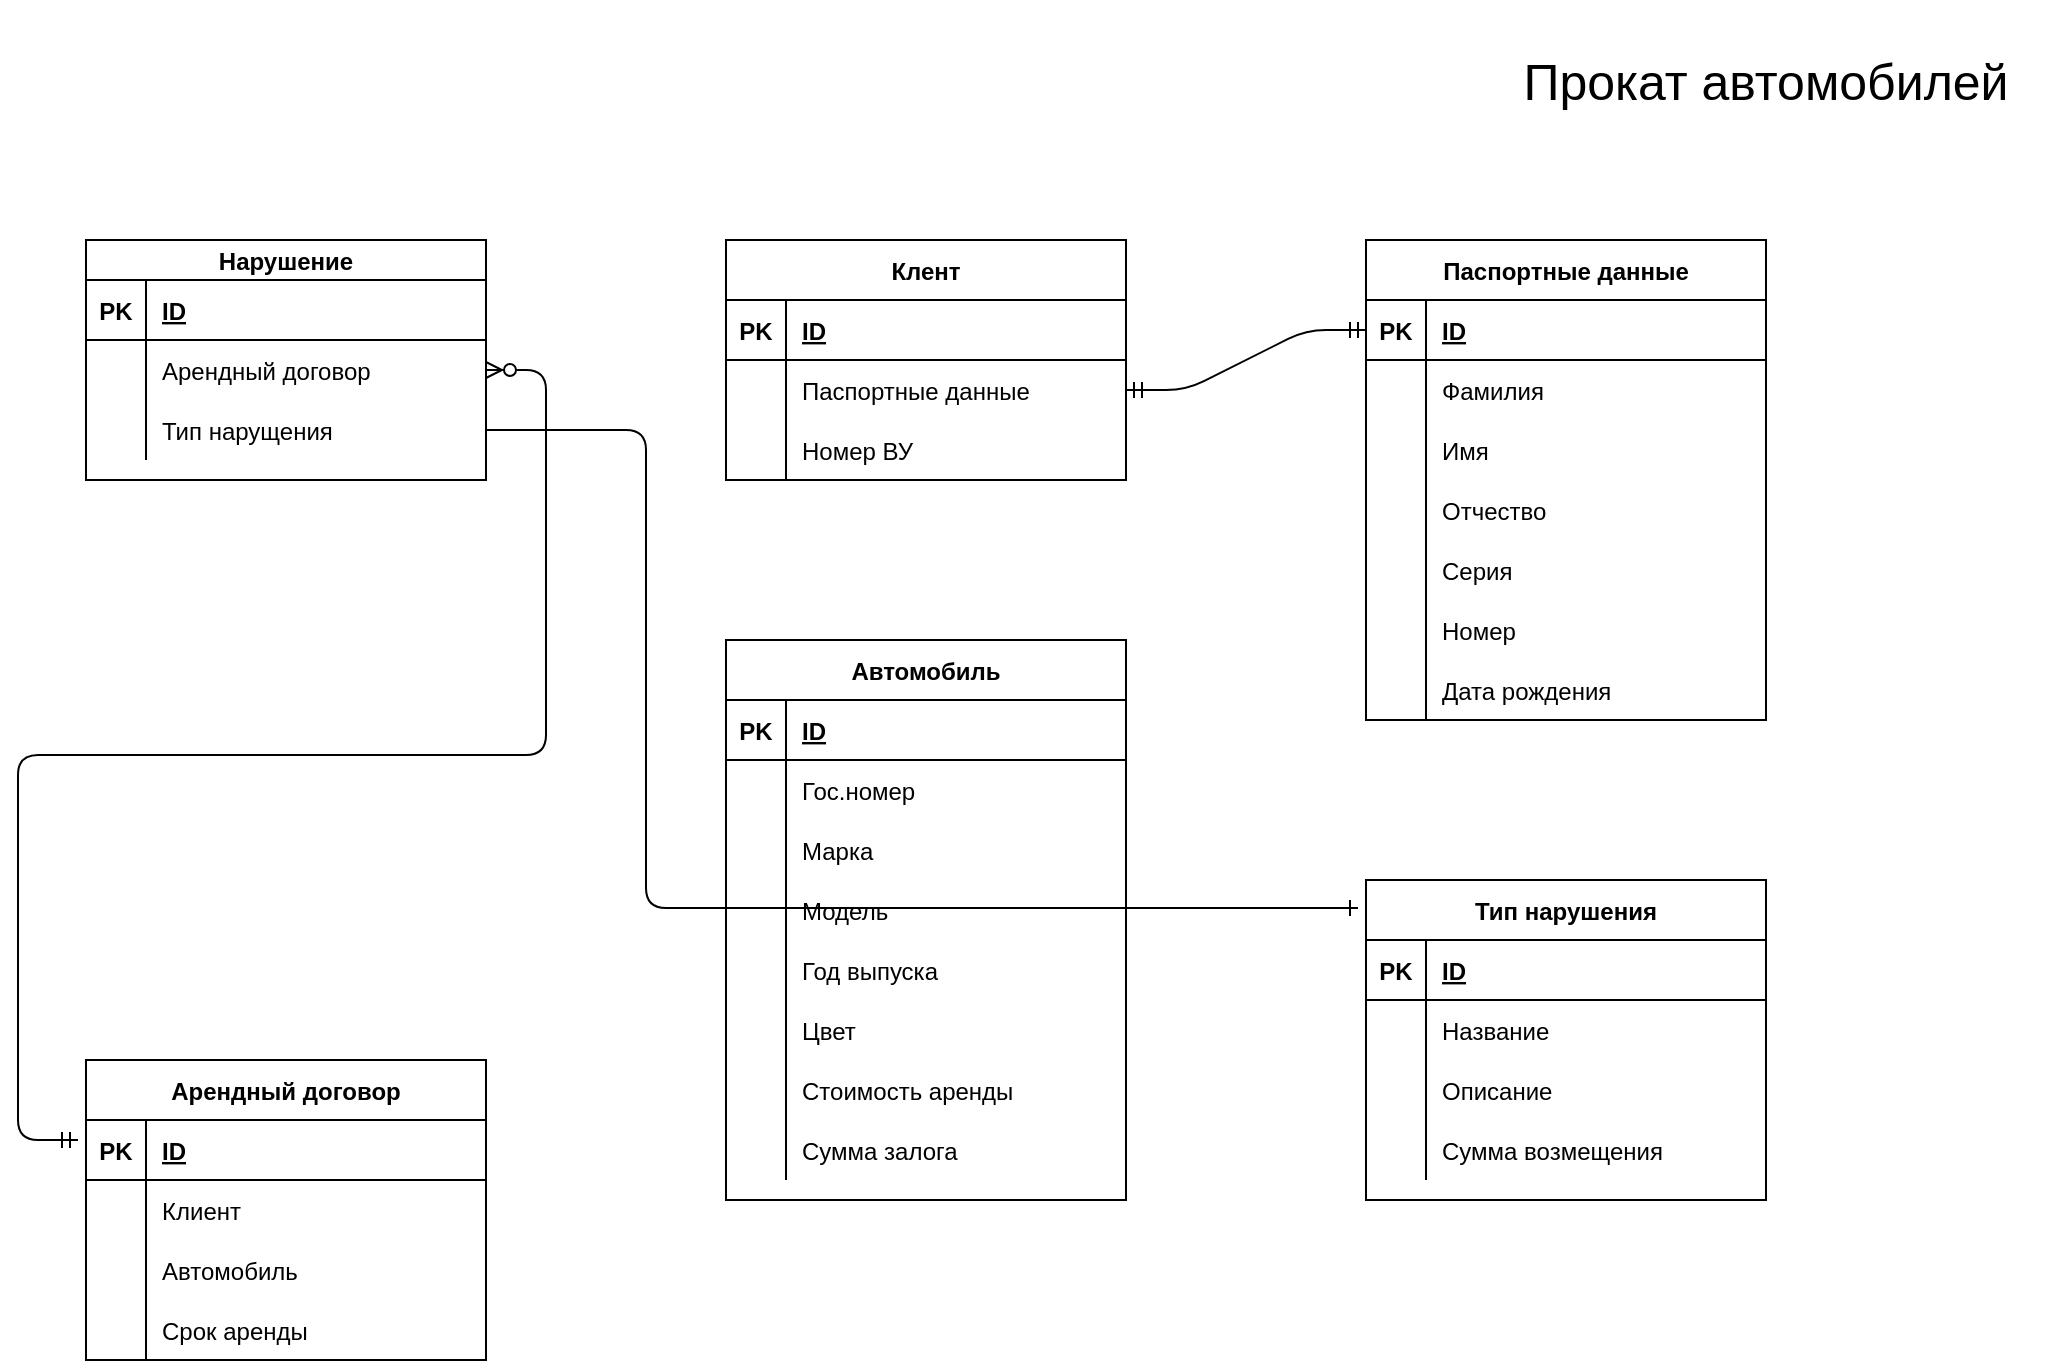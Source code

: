 <mxfile version="15.1.4" type="github">
  <diagram name="Page-1" id="e56a1550-8fbb-45ad-956c-1786394a9013">
    <mxGraphModel dx="1137" dy="700" grid="1" gridSize="10" guides="1" tooltips="1" connect="1" arrows="1" fold="1" page="1" pageScale="1" pageWidth="1100" pageHeight="850" background="none" math="0" shadow="0">
      <root>
        <mxCell id="0" />
        <mxCell id="1" parent="0" />
        <mxCell id="ljTXzxOZMEwX_iiFz3iI-2" value="&lt;font style=&quot;font-size: 25px&quot;&gt;Прокат автомобилей&lt;/font&gt;" style="text;html=1;strokeColor=none;fillColor=none;align=center;verticalAlign=middle;whiteSpace=wrap;rounded=0;" parent="1" vertex="1">
          <mxGeometry x="820" width="280" height="80" as="geometry" />
        </mxCell>
        <mxCell id="ljTXzxOZMEwX_iiFz3iI-3" value="Автомобиль" style="shape=table;startSize=30;container=1;collapsible=1;childLayout=tableLayout;fixedRows=1;rowLines=0;fontStyle=1;align=center;resizeLast=1;" parent="1" vertex="1">
          <mxGeometry x="440" y="320" width="200" height="280" as="geometry" />
        </mxCell>
        <mxCell id="ljTXzxOZMEwX_iiFz3iI-4" value="" style="shape=partialRectangle;collapsible=0;dropTarget=0;pointerEvents=0;fillColor=none;top=0;left=0;bottom=1;right=0;points=[[0,0.5],[1,0.5]];portConstraint=eastwest;" parent="ljTXzxOZMEwX_iiFz3iI-3" vertex="1">
          <mxGeometry y="30" width="200" height="30" as="geometry" />
        </mxCell>
        <mxCell id="ljTXzxOZMEwX_iiFz3iI-5" value="PK" style="shape=partialRectangle;connectable=0;fillColor=none;top=0;left=0;bottom=0;right=0;fontStyle=1;overflow=hidden;" parent="ljTXzxOZMEwX_iiFz3iI-4" vertex="1">
          <mxGeometry width="30" height="30" as="geometry" />
        </mxCell>
        <mxCell id="ljTXzxOZMEwX_iiFz3iI-6" value="ID" style="shape=partialRectangle;connectable=0;fillColor=none;top=0;left=0;bottom=0;right=0;align=left;spacingLeft=6;fontStyle=5;overflow=hidden;" parent="ljTXzxOZMEwX_iiFz3iI-4" vertex="1">
          <mxGeometry x="30" width="170" height="30" as="geometry" />
        </mxCell>
        <mxCell id="ljTXzxOZMEwX_iiFz3iI-10" value="" style="shape=partialRectangle;collapsible=0;dropTarget=0;pointerEvents=0;fillColor=none;top=0;left=0;bottom=0;right=0;points=[[0,0.5],[1,0.5]];portConstraint=eastwest;" parent="ljTXzxOZMEwX_iiFz3iI-3" vertex="1">
          <mxGeometry y="60" width="200" height="30" as="geometry" />
        </mxCell>
        <mxCell id="ljTXzxOZMEwX_iiFz3iI-11" value="" style="shape=partialRectangle;connectable=0;fillColor=none;top=0;left=0;bottom=0;right=0;editable=1;overflow=hidden;" parent="ljTXzxOZMEwX_iiFz3iI-10" vertex="1">
          <mxGeometry width="30" height="30" as="geometry" />
        </mxCell>
        <mxCell id="ljTXzxOZMEwX_iiFz3iI-12" value="Гос.номер" style="shape=partialRectangle;connectable=0;fillColor=none;top=0;left=0;bottom=0;right=0;align=left;spacingLeft=6;overflow=hidden;" parent="ljTXzxOZMEwX_iiFz3iI-10" vertex="1">
          <mxGeometry x="30" width="170" height="30" as="geometry" />
        </mxCell>
        <mxCell id="ljTXzxOZMEwX_iiFz3iI-13" value="" style="shape=partialRectangle;collapsible=0;dropTarget=0;pointerEvents=0;fillColor=none;top=0;left=0;bottom=0;right=0;points=[[0,0.5],[1,0.5]];portConstraint=eastwest;" parent="ljTXzxOZMEwX_iiFz3iI-3" vertex="1">
          <mxGeometry y="90" width="200" height="30" as="geometry" />
        </mxCell>
        <mxCell id="ljTXzxOZMEwX_iiFz3iI-14" value="" style="shape=partialRectangle;connectable=0;fillColor=none;top=0;left=0;bottom=0;right=0;editable=1;overflow=hidden;" parent="ljTXzxOZMEwX_iiFz3iI-13" vertex="1">
          <mxGeometry width="30" height="30" as="geometry" />
        </mxCell>
        <mxCell id="ljTXzxOZMEwX_iiFz3iI-15" value="Марка" style="shape=partialRectangle;connectable=0;fillColor=none;top=0;left=0;bottom=0;right=0;align=left;spacingLeft=6;overflow=hidden;" parent="ljTXzxOZMEwX_iiFz3iI-13" vertex="1">
          <mxGeometry x="30" width="170" height="30" as="geometry" />
        </mxCell>
        <mxCell id="ljTXzxOZMEwX_iiFz3iI-16" value="" style="shape=partialRectangle;collapsible=0;dropTarget=0;pointerEvents=0;fillColor=none;top=0;left=0;bottom=0;right=0;points=[[0,0.5],[1,0.5]];portConstraint=eastwest;" parent="ljTXzxOZMEwX_iiFz3iI-3" vertex="1">
          <mxGeometry y="120" width="200" height="30" as="geometry" />
        </mxCell>
        <mxCell id="ljTXzxOZMEwX_iiFz3iI-17" value="" style="shape=partialRectangle;connectable=0;fillColor=none;top=0;left=0;bottom=0;right=0;editable=1;overflow=hidden;" parent="ljTXzxOZMEwX_iiFz3iI-16" vertex="1">
          <mxGeometry width="30" height="30" as="geometry" />
        </mxCell>
        <mxCell id="ljTXzxOZMEwX_iiFz3iI-18" value="Модель" style="shape=partialRectangle;connectable=0;fillColor=none;top=0;left=0;bottom=0;right=0;align=left;spacingLeft=6;overflow=hidden;" parent="ljTXzxOZMEwX_iiFz3iI-16" vertex="1">
          <mxGeometry x="30" width="170" height="30" as="geometry" />
        </mxCell>
        <mxCell id="ljTXzxOZMEwX_iiFz3iI-19" value="" style="shape=partialRectangle;collapsible=0;dropTarget=0;pointerEvents=0;fillColor=none;top=0;left=0;bottom=0;right=0;points=[[0,0.5],[1,0.5]];portConstraint=eastwest;" parent="ljTXzxOZMEwX_iiFz3iI-3" vertex="1">
          <mxGeometry y="150" width="200" height="30" as="geometry" />
        </mxCell>
        <mxCell id="ljTXzxOZMEwX_iiFz3iI-20" value="" style="shape=partialRectangle;connectable=0;fillColor=none;top=0;left=0;bottom=0;right=0;editable=1;overflow=hidden;" parent="ljTXzxOZMEwX_iiFz3iI-19" vertex="1">
          <mxGeometry width="30" height="30" as="geometry" />
        </mxCell>
        <mxCell id="ljTXzxOZMEwX_iiFz3iI-21" value="Год выпуска" style="shape=partialRectangle;connectable=0;fillColor=none;top=0;left=0;bottom=0;right=0;align=left;spacingLeft=6;overflow=hidden;" parent="ljTXzxOZMEwX_iiFz3iI-19" vertex="1">
          <mxGeometry x="30" width="170" height="30" as="geometry" />
        </mxCell>
        <mxCell id="ljTXzxOZMEwX_iiFz3iI-35" value="" style="shape=partialRectangle;collapsible=0;dropTarget=0;pointerEvents=0;fillColor=none;top=0;left=0;bottom=0;right=0;points=[[0,0.5],[1,0.5]];portConstraint=eastwest;" parent="ljTXzxOZMEwX_iiFz3iI-3" vertex="1">
          <mxGeometry y="180" width="200" height="30" as="geometry" />
        </mxCell>
        <mxCell id="ljTXzxOZMEwX_iiFz3iI-36" value="" style="shape=partialRectangle;connectable=0;fillColor=none;top=0;left=0;bottom=0;right=0;editable=1;overflow=hidden;" parent="ljTXzxOZMEwX_iiFz3iI-35" vertex="1">
          <mxGeometry width="30" height="30" as="geometry" />
        </mxCell>
        <mxCell id="ljTXzxOZMEwX_iiFz3iI-37" value="Цвет" style="shape=partialRectangle;connectable=0;fillColor=none;top=0;left=0;bottom=0;right=0;align=left;spacingLeft=6;overflow=hidden;" parent="ljTXzxOZMEwX_iiFz3iI-35" vertex="1">
          <mxGeometry x="30" width="170" height="30" as="geometry" />
        </mxCell>
        <mxCell id="ljTXzxOZMEwX_iiFz3iI-57" value="" style="shape=partialRectangle;collapsible=0;dropTarget=0;pointerEvents=0;fillColor=none;top=0;left=0;bottom=0;right=0;points=[[0,0.5],[1,0.5]];portConstraint=eastwest;" parent="ljTXzxOZMEwX_iiFz3iI-3" vertex="1">
          <mxGeometry y="210" width="200" height="30" as="geometry" />
        </mxCell>
        <mxCell id="ljTXzxOZMEwX_iiFz3iI-58" value="" style="shape=partialRectangle;connectable=0;fillColor=none;top=0;left=0;bottom=0;right=0;editable=1;overflow=hidden;" parent="ljTXzxOZMEwX_iiFz3iI-57" vertex="1">
          <mxGeometry width="30" height="30" as="geometry" />
        </mxCell>
        <mxCell id="ljTXzxOZMEwX_iiFz3iI-59" value="Стоимость аренды" style="shape=partialRectangle;connectable=0;fillColor=none;top=0;left=0;bottom=0;right=0;align=left;spacingLeft=6;overflow=hidden;" parent="ljTXzxOZMEwX_iiFz3iI-57" vertex="1">
          <mxGeometry x="30" width="170" height="30" as="geometry" />
        </mxCell>
        <mxCell id="ljTXzxOZMEwX_iiFz3iI-38" value="" style="shape=partialRectangle;collapsible=0;dropTarget=0;pointerEvents=0;fillColor=none;top=0;left=0;bottom=0;right=0;points=[[0,0.5],[1,0.5]];portConstraint=eastwest;" parent="ljTXzxOZMEwX_iiFz3iI-3" vertex="1">
          <mxGeometry y="240" width="200" height="30" as="geometry" />
        </mxCell>
        <mxCell id="ljTXzxOZMEwX_iiFz3iI-39" value="" style="shape=partialRectangle;connectable=0;fillColor=none;top=0;left=0;bottom=0;right=0;editable=1;overflow=hidden;" parent="ljTXzxOZMEwX_iiFz3iI-38" vertex="1">
          <mxGeometry width="30" height="30" as="geometry" />
        </mxCell>
        <mxCell id="ljTXzxOZMEwX_iiFz3iI-40" value="Сумма залога" style="shape=partialRectangle;connectable=0;fillColor=none;top=0;left=0;bottom=0;right=0;align=left;spacingLeft=6;overflow=hidden;" parent="ljTXzxOZMEwX_iiFz3iI-38" vertex="1">
          <mxGeometry x="30" width="170" height="30" as="geometry" />
        </mxCell>
        <mxCell id="ljTXzxOZMEwX_iiFz3iI-22" value="Клент" style="shape=table;startSize=30;container=1;collapsible=1;childLayout=tableLayout;fixedRows=1;rowLines=0;fontStyle=1;align=center;resizeLast=1;" parent="1" vertex="1">
          <mxGeometry x="440" y="120" width="200" height="120" as="geometry" />
        </mxCell>
        <mxCell id="ljTXzxOZMEwX_iiFz3iI-23" value="" style="shape=partialRectangle;collapsible=0;dropTarget=0;pointerEvents=0;fillColor=none;top=0;left=0;bottom=1;right=0;points=[[0,0.5],[1,0.5]];portConstraint=eastwest;" parent="ljTXzxOZMEwX_iiFz3iI-22" vertex="1">
          <mxGeometry y="30" width="200" height="30" as="geometry" />
        </mxCell>
        <mxCell id="ljTXzxOZMEwX_iiFz3iI-24" value="PK" style="shape=partialRectangle;connectable=0;fillColor=none;top=0;left=0;bottom=0;right=0;fontStyle=1;overflow=hidden;" parent="ljTXzxOZMEwX_iiFz3iI-23" vertex="1">
          <mxGeometry width="30" height="30" as="geometry" />
        </mxCell>
        <mxCell id="ljTXzxOZMEwX_iiFz3iI-25" value="ID" style="shape=partialRectangle;connectable=0;fillColor=none;top=0;left=0;bottom=0;right=0;align=left;spacingLeft=6;fontStyle=5;overflow=hidden;" parent="ljTXzxOZMEwX_iiFz3iI-23" vertex="1">
          <mxGeometry x="30" width="170" height="30" as="geometry" />
        </mxCell>
        <mxCell id="ljTXzxOZMEwX_iiFz3iI-26" value="" style="shape=partialRectangle;collapsible=0;dropTarget=0;pointerEvents=0;fillColor=none;top=0;left=0;bottom=0;right=0;points=[[0,0.5],[1,0.5]];portConstraint=eastwest;" parent="ljTXzxOZMEwX_iiFz3iI-22" vertex="1">
          <mxGeometry y="60" width="200" height="30" as="geometry" />
        </mxCell>
        <mxCell id="ljTXzxOZMEwX_iiFz3iI-27" value="" style="shape=partialRectangle;connectable=0;fillColor=none;top=0;left=0;bottom=0;right=0;editable=1;overflow=hidden;" parent="ljTXzxOZMEwX_iiFz3iI-26" vertex="1">
          <mxGeometry width="30" height="30" as="geometry" />
        </mxCell>
        <mxCell id="ljTXzxOZMEwX_iiFz3iI-28" value="Паспортные данные" style="shape=partialRectangle;connectable=0;fillColor=none;top=0;left=0;bottom=0;right=0;align=left;spacingLeft=6;overflow=hidden;" parent="ljTXzxOZMEwX_iiFz3iI-26" vertex="1">
          <mxGeometry x="30" width="170" height="30" as="geometry" />
        </mxCell>
        <mxCell id="ljTXzxOZMEwX_iiFz3iI-29" value="" style="shape=partialRectangle;collapsible=0;dropTarget=0;pointerEvents=0;fillColor=none;top=0;left=0;bottom=0;right=0;points=[[0,0.5],[1,0.5]];portConstraint=eastwest;" parent="ljTXzxOZMEwX_iiFz3iI-22" vertex="1">
          <mxGeometry y="90" width="200" height="30" as="geometry" />
        </mxCell>
        <mxCell id="ljTXzxOZMEwX_iiFz3iI-30" value="" style="shape=partialRectangle;connectable=0;fillColor=none;top=0;left=0;bottom=0;right=0;editable=1;overflow=hidden;" parent="ljTXzxOZMEwX_iiFz3iI-29" vertex="1">
          <mxGeometry width="30" height="30" as="geometry" />
        </mxCell>
        <mxCell id="ljTXzxOZMEwX_iiFz3iI-31" value="Номер ВУ" style="shape=partialRectangle;connectable=0;fillColor=none;top=0;left=0;bottom=0;right=0;align=left;spacingLeft=6;overflow=hidden;" parent="ljTXzxOZMEwX_iiFz3iI-29" vertex="1">
          <mxGeometry x="30" width="170" height="30" as="geometry" />
        </mxCell>
        <mxCell id="ljTXzxOZMEwX_iiFz3iI-41" value="Арендный договор" style="shape=table;startSize=30;container=1;collapsible=1;childLayout=tableLayout;fixedRows=1;rowLines=0;fontStyle=1;align=center;resizeLast=1;" parent="1" vertex="1">
          <mxGeometry x="120" y="530" width="200" height="150" as="geometry" />
        </mxCell>
        <mxCell id="ljTXzxOZMEwX_iiFz3iI-42" value="" style="shape=partialRectangle;collapsible=0;dropTarget=0;pointerEvents=0;fillColor=none;top=0;left=0;bottom=1;right=0;points=[[0,0.5],[1,0.5]];portConstraint=eastwest;" parent="ljTXzxOZMEwX_iiFz3iI-41" vertex="1">
          <mxGeometry y="30" width="200" height="30" as="geometry" />
        </mxCell>
        <mxCell id="ljTXzxOZMEwX_iiFz3iI-43" value="PK" style="shape=partialRectangle;connectable=0;fillColor=none;top=0;left=0;bottom=0;right=0;fontStyle=1;overflow=hidden;" parent="ljTXzxOZMEwX_iiFz3iI-42" vertex="1">
          <mxGeometry width="30" height="30" as="geometry" />
        </mxCell>
        <mxCell id="ljTXzxOZMEwX_iiFz3iI-44" value="ID" style="shape=partialRectangle;connectable=0;fillColor=none;top=0;left=0;bottom=0;right=0;align=left;spacingLeft=6;fontStyle=5;overflow=hidden;" parent="ljTXzxOZMEwX_iiFz3iI-42" vertex="1">
          <mxGeometry x="30" width="170" height="30" as="geometry" />
        </mxCell>
        <mxCell id="ljTXzxOZMEwX_iiFz3iI-45" value="" style="shape=partialRectangle;collapsible=0;dropTarget=0;pointerEvents=0;fillColor=none;top=0;left=0;bottom=0;right=0;points=[[0,0.5],[1,0.5]];portConstraint=eastwest;" parent="ljTXzxOZMEwX_iiFz3iI-41" vertex="1">
          <mxGeometry y="60" width="200" height="30" as="geometry" />
        </mxCell>
        <mxCell id="ljTXzxOZMEwX_iiFz3iI-46" value="" style="shape=partialRectangle;connectable=0;fillColor=none;top=0;left=0;bottom=0;right=0;editable=1;overflow=hidden;" parent="ljTXzxOZMEwX_iiFz3iI-45" vertex="1">
          <mxGeometry width="30" height="30" as="geometry" />
        </mxCell>
        <mxCell id="ljTXzxOZMEwX_iiFz3iI-47" value="Клиент" style="shape=partialRectangle;connectable=0;fillColor=none;top=0;left=0;bottom=0;right=0;align=left;spacingLeft=6;overflow=hidden;" parent="ljTXzxOZMEwX_iiFz3iI-45" vertex="1">
          <mxGeometry x="30" width="170" height="30" as="geometry" />
        </mxCell>
        <mxCell id="ljTXzxOZMEwX_iiFz3iI-48" value="" style="shape=partialRectangle;collapsible=0;dropTarget=0;pointerEvents=0;fillColor=none;top=0;left=0;bottom=0;right=0;points=[[0,0.5],[1,0.5]];portConstraint=eastwest;" parent="ljTXzxOZMEwX_iiFz3iI-41" vertex="1">
          <mxGeometry y="90" width="200" height="30" as="geometry" />
        </mxCell>
        <mxCell id="ljTXzxOZMEwX_iiFz3iI-49" value="" style="shape=partialRectangle;connectable=0;fillColor=none;top=0;left=0;bottom=0;right=0;editable=1;overflow=hidden;" parent="ljTXzxOZMEwX_iiFz3iI-48" vertex="1">
          <mxGeometry width="30" height="30" as="geometry" />
        </mxCell>
        <mxCell id="ljTXzxOZMEwX_iiFz3iI-50" value="Автомобиль" style="shape=partialRectangle;connectable=0;fillColor=none;top=0;left=0;bottom=0;right=0;align=left;spacingLeft=6;overflow=hidden;" parent="ljTXzxOZMEwX_iiFz3iI-48" vertex="1">
          <mxGeometry x="30" width="170" height="30" as="geometry" />
        </mxCell>
        <mxCell id="ljTXzxOZMEwX_iiFz3iI-51" value="" style="shape=partialRectangle;collapsible=0;dropTarget=0;pointerEvents=0;fillColor=none;top=0;left=0;bottom=0;right=0;points=[[0,0.5],[1,0.5]];portConstraint=eastwest;" parent="ljTXzxOZMEwX_iiFz3iI-41" vertex="1">
          <mxGeometry y="120" width="200" height="30" as="geometry" />
        </mxCell>
        <mxCell id="ljTXzxOZMEwX_iiFz3iI-52" value="" style="shape=partialRectangle;connectable=0;fillColor=none;top=0;left=0;bottom=0;right=0;editable=1;overflow=hidden;" parent="ljTXzxOZMEwX_iiFz3iI-51" vertex="1">
          <mxGeometry width="30" height="30" as="geometry" />
        </mxCell>
        <mxCell id="ljTXzxOZMEwX_iiFz3iI-53" value="Срок аренды" style="shape=partialRectangle;connectable=0;fillColor=none;top=0;left=0;bottom=0;right=0;align=left;spacingLeft=6;overflow=hidden;" parent="ljTXzxOZMEwX_iiFz3iI-51" vertex="1">
          <mxGeometry x="30" width="170" height="30" as="geometry" />
        </mxCell>
        <mxCell id="H9fOd3wDhq4GKVtSOCFZ-1" value="Паспортные данные" style="shape=table;startSize=30;container=1;collapsible=1;childLayout=tableLayout;fixedRows=1;rowLines=0;fontStyle=1;align=center;resizeLast=1;" vertex="1" parent="1">
          <mxGeometry x="760" y="120" width="200" height="240" as="geometry" />
        </mxCell>
        <mxCell id="H9fOd3wDhq4GKVtSOCFZ-2" value="" style="shape=partialRectangle;collapsible=0;dropTarget=0;pointerEvents=0;fillColor=none;top=0;left=0;bottom=1;right=0;points=[[0,0.5],[1,0.5]];portConstraint=eastwest;" vertex="1" parent="H9fOd3wDhq4GKVtSOCFZ-1">
          <mxGeometry y="30" width="200" height="30" as="geometry" />
        </mxCell>
        <mxCell id="H9fOd3wDhq4GKVtSOCFZ-3" value="PK" style="shape=partialRectangle;connectable=0;fillColor=none;top=0;left=0;bottom=0;right=0;fontStyle=1;overflow=hidden;" vertex="1" parent="H9fOd3wDhq4GKVtSOCFZ-2">
          <mxGeometry width="30" height="30" as="geometry" />
        </mxCell>
        <mxCell id="H9fOd3wDhq4GKVtSOCFZ-4" value="ID" style="shape=partialRectangle;connectable=0;fillColor=none;top=0;left=0;bottom=0;right=0;align=left;spacingLeft=6;fontStyle=5;overflow=hidden;" vertex="1" parent="H9fOd3wDhq4GKVtSOCFZ-2">
          <mxGeometry x="30" width="170" height="30" as="geometry" />
        </mxCell>
        <mxCell id="H9fOd3wDhq4GKVtSOCFZ-5" value="" style="shape=partialRectangle;collapsible=0;dropTarget=0;pointerEvents=0;fillColor=none;top=0;left=0;bottom=0;right=0;points=[[0,0.5],[1,0.5]];portConstraint=eastwest;" vertex="1" parent="H9fOd3wDhq4GKVtSOCFZ-1">
          <mxGeometry y="60" width="200" height="30" as="geometry" />
        </mxCell>
        <mxCell id="H9fOd3wDhq4GKVtSOCFZ-6" value="" style="shape=partialRectangle;connectable=0;fillColor=none;top=0;left=0;bottom=0;right=0;editable=1;overflow=hidden;" vertex="1" parent="H9fOd3wDhq4GKVtSOCFZ-5">
          <mxGeometry width="30" height="30" as="geometry" />
        </mxCell>
        <mxCell id="H9fOd3wDhq4GKVtSOCFZ-7" value="Фамилия" style="shape=partialRectangle;connectable=0;fillColor=none;top=0;left=0;bottom=0;right=0;align=left;spacingLeft=6;overflow=hidden;" vertex="1" parent="H9fOd3wDhq4GKVtSOCFZ-5">
          <mxGeometry x="30" width="170" height="30" as="geometry" />
        </mxCell>
        <mxCell id="H9fOd3wDhq4GKVtSOCFZ-8" value="" style="shape=partialRectangle;collapsible=0;dropTarget=0;pointerEvents=0;fillColor=none;top=0;left=0;bottom=0;right=0;points=[[0,0.5],[1,0.5]];portConstraint=eastwest;" vertex="1" parent="H9fOd3wDhq4GKVtSOCFZ-1">
          <mxGeometry y="90" width="200" height="30" as="geometry" />
        </mxCell>
        <mxCell id="H9fOd3wDhq4GKVtSOCFZ-9" value="" style="shape=partialRectangle;connectable=0;fillColor=none;top=0;left=0;bottom=0;right=0;editable=1;overflow=hidden;" vertex="1" parent="H9fOd3wDhq4GKVtSOCFZ-8">
          <mxGeometry width="30" height="30" as="geometry" />
        </mxCell>
        <mxCell id="H9fOd3wDhq4GKVtSOCFZ-10" value="Имя" style="shape=partialRectangle;connectable=0;fillColor=none;top=0;left=0;bottom=0;right=0;align=left;spacingLeft=6;overflow=hidden;" vertex="1" parent="H9fOd3wDhq4GKVtSOCFZ-8">
          <mxGeometry x="30" width="170" height="30" as="geometry" />
        </mxCell>
        <mxCell id="H9fOd3wDhq4GKVtSOCFZ-11" value="" style="shape=partialRectangle;collapsible=0;dropTarget=0;pointerEvents=0;fillColor=none;top=0;left=0;bottom=0;right=0;points=[[0,0.5],[1,0.5]];portConstraint=eastwest;" vertex="1" parent="H9fOd3wDhq4GKVtSOCFZ-1">
          <mxGeometry y="120" width="200" height="30" as="geometry" />
        </mxCell>
        <mxCell id="H9fOd3wDhq4GKVtSOCFZ-12" value="" style="shape=partialRectangle;connectable=0;fillColor=none;top=0;left=0;bottom=0;right=0;editable=1;overflow=hidden;" vertex="1" parent="H9fOd3wDhq4GKVtSOCFZ-11">
          <mxGeometry width="30" height="30" as="geometry" />
        </mxCell>
        <mxCell id="H9fOd3wDhq4GKVtSOCFZ-13" value="Отчество" style="shape=partialRectangle;connectable=0;fillColor=none;top=0;left=0;bottom=0;right=0;align=left;spacingLeft=6;overflow=hidden;" vertex="1" parent="H9fOd3wDhq4GKVtSOCFZ-11">
          <mxGeometry x="30" width="170" height="30" as="geometry" />
        </mxCell>
        <mxCell id="H9fOd3wDhq4GKVtSOCFZ-14" value="" style="shape=partialRectangle;collapsible=0;dropTarget=0;pointerEvents=0;fillColor=none;top=0;left=0;bottom=0;right=0;points=[[0,0.5],[1,0.5]];portConstraint=eastwest;" vertex="1" parent="H9fOd3wDhq4GKVtSOCFZ-1">
          <mxGeometry y="150" width="200" height="30" as="geometry" />
        </mxCell>
        <mxCell id="H9fOd3wDhq4GKVtSOCFZ-15" value="" style="shape=partialRectangle;connectable=0;fillColor=none;top=0;left=0;bottom=0;right=0;editable=1;overflow=hidden;" vertex="1" parent="H9fOd3wDhq4GKVtSOCFZ-14">
          <mxGeometry width="30" height="30" as="geometry" />
        </mxCell>
        <mxCell id="H9fOd3wDhq4GKVtSOCFZ-16" value="Серия" style="shape=partialRectangle;connectable=0;fillColor=none;top=0;left=0;bottom=0;right=0;align=left;spacingLeft=6;overflow=hidden;" vertex="1" parent="H9fOd3wDhq4GKVtSOCFZ-14">
          <mxGeometry x="30" width="170" height="30" as="geometry" />
        </mxCell>
        <mxCell id="H9fOd3wDhq4GKVtSOCFZ-17" value="" style="shape=partialRectangle;collapsible=0;dropTarget=0;pointerEvents=0;fillColor=none;top=0;left=0;bottom=0;right=0;points=[[0,0.5],[1,0.5]];portConstraint=eastwest;" vertex="1" parent="H9fOd3wDhq4GKVtSOCFZ-1">
          <mxGeometry y="180" width="200" height="30" as="geometry" />
        </mxCell>
        <mxCell id="H9fOd3wDhq4GKVtSOCFZ-18" value="" style="shape=partialRectangle;connectable=0;fillColor=none;top=0;left=0;bottom=0;right=0;editable=1;overflow=hidden;" vertex="1" parent="H9fOd3wDhq4GKVtSOCFZ-17">
          <mxGeometry width="30" height="30" as="geometry" />
        </mxCell>
        <mxCell id="H9fOd3wDhq4GKVtSOCFZ-19" value="Номер" style="shape=partialRectangle;connectable=0;fillColor=none;top=0;left=0;bottom=0;right=0;align=left;spacingLeft=6;overflow=hidden;" vertex="1" parent="H9fOd3wDhq4GKVtSOCFZ-17">
          <mxGeometry x="30" width="170" height="30" as="geometry" />
        </mxCell>
        <mxCell id="H9fOd3wDhq4GKVtSOCFZ-20" value="" style="shape=partialRectangle;collapsible=0;dropTarget=0;pointerEvents=0;fillColor=none;top=0;left=0;bottom=0;right=0;points=[[0,0.5],[1,0.5]];portConstraint=eastwest;" vertex="1" parent="H9fOd3wDhq4GKVtSOCFZ-1">
          <mxGeometry y="210" width="200" height="30" as="geometry" />
        </mxCell>
        <mxCell id="H9fOd3wDhq4GKVtSOCFZ-21" value="" style="shape=partialRectangle;connectable=0;fillColor=none;top=0;left=0;bottom=0;right=0;editable=1;overflow=hidden;" vertex="1" parent="H9fOd3wDhq4GKVtSOCFZ-20">
          <mxGeometry width="30" height="30" as="geometry" />
        </mxCell>
        <mxCell id="H9fOd3wDhq4GKVtSOCFZ-22" value="Дата рождения" style="shape=partialRectangle;connectable=0;fillColor=none;top=0;left=0;bottom=0;right=0;align=left;spacingLeft=6;overflow=hidden;" vertex="1" parent="H9fOd3wDhq4GKVtSOCFZ-20">
          <mxGeometry x="30" width="170" height="30" as="geometry" />
        </mxCell>
        <mxCell id="H9fOd3wDhq4GKVtSOCFZ-36" value="Нарушение" style="shape=table;startSize=20;container=1;collapsible=1;childLayout=tableLayout;fixedRows=1;rowLines=0;fontStyle=1;align=center;resizeLast=1;" vertex="1" parent="1">
          <mxGeometry x="120" y="120" width="200" height="120" as="geometry" />
        </mxCell>
        <mxCell id="H9fOd3wDhq4GKVtSOCFZ-37" value="" style="shape=partialRectangle;collapsible=0;dropTarget=0;pointerEvents=0;fillColor=none;top=0;left=0;bottom=1;right=0;points=[[0,0.5],[1,0.5]];portConstraint=eastwest;" vertex="1" parent="H9fOd3wDhq4GKVtSOCFZ-36">
          <mxGeometry y="20" width="200" height="30" as="geometry" />
        </mxCell>
        <mxCell id="H9fOd3wDhq4GKVtSOCFZ-38" value="PK" style="shape=partialRectangle;connectable=0;fillColor=none;top=0;left=0;bottom=0;right=0;fontStyle=1;overflow=hidden;" vertex="1" parent="H9fOd3wDhq4GKVtSOCFZ-37">
          <mxGeometry width="30" height="30" as="geometry" />
        </mxCell>
        <mxCell id="H9fOd3wDhq4GKVtSOCFZ-39" value="ID" style="shape=partialRectangle;connectable=0;fillColor=none;top=0;left=0;bottom=0;right=0;align=left;spacingLeft=6;fontStyle=5;overflow=hidden;" vertex="1" parent="H9fOd3wDhq4GKVtSOCFZ-37">
          <mxGeometry x="30" width="170" height="30" as="geometry" />
        </mxCell>
        <mxCell id="H9fOd3wDhq4GKVtSOCFZ-40" value="" style="shape=partialRectangle;collapsible=0;dropTarget=0;pointerEvents=0;fillColor=none;top=0;left=0;bottom=0;right=0;points=[[0,0.5],[1,0.5]];portConstraint=eastwest;" vertex="1" parent="H9fOd3wDhq4GKVtSOCFZ-36">
          <mxGeometry y="50" width="200" height="30" as="geometry" />
        </mxCell>
        <mxCell id="H9fOd3wDhq4GKVtSOCFZ-41" value="" style="shape=partialRectangle;connectable=0;fillColor=none;top=0;left=0;bottom=0;right=0;editable=1;overflow=hidden;" vertex="1" parent="H9fOd3wDhq4GKVtSOCFZ-40">
          <mxGeometry width="30" height="30" as="geometry" />
        </mxCell>
        <mxCell id="H9fOd3wDhq4GKVtSOCFZ-42" value="Арендный договор" style="shape=partialRectangle;connectable=0;fillColor=none;top=0;left=0;bottom=0;right=0;align=left;spacingLeft=6;overflow=hidden;" vertex="1" parent="H9fOd3wDhq4GKVtSOCFZ-40">
          <mxGeometry x="30" width="170" height="30" as="geometry" />
        </mxCell>
        <mxCell id="H9fOd3wDhq4GKVtSOCFZ-43" value="" style="shape=partialRectangle;collapsible=0;dropTarget=0;pointerEvents=0;fillColor=none;top=0;left=0;bottom=0;right=0;points=[[0,0.5],[1,0.5]];portConstraint=eastwest;" vertex="1" parent="H9fOd3wDhq4GKVtSOCFZ-36">
          <mxGeometry y="80" width="200" height="30" as="geometry" />
        </mxCell>
        <mxCell id="H9fOd3wDhq4GKVtSOCFZ-44" value="" style="shape=partialRectangle;connectable=0;fillColor=none;top=0;left=0;bottom=0;right=0;editable=1;overflow=hidden;" vertex="1" parent="H9fOd3wDhq4GKVtSOCFZ-43">
          <mxGeometry width="30" height="30" as="geometry" />
        </mxCell>
        <mxCell id="H9fOd3wDhq4GKVtSOCFZ-45" value="Тип нарущения" style="shape=partialRectangle;connectable=0;fillColor=none;top=0;left=0;bottom=0;right=0;align=left;spacingLeft=6;overflow=hidden;" vertex="1" parent="H9fOd3wDhq4GKVtSOCFZ-43">
          <mxGeometry x="30" width="170" height="30" as="geometry" />
        </mxCell>
        <mxCell id="H9fOd3wDhq4GKVtSOCFZ-51" value="Тип нарушения" style="shape=table;startSize=30;container=1;collapsible=1;childLayout=tableLayout;fixedRows=1;rowLines=0;fontStyle=1;align=center;resizeLast=1;" vertex="1" parent="1">
          <mxGeometry x="760" y="440" width="200" height="160" as="geometry" />
        </mxCell>
        <mxCell id="H9fOd3wDhq4GKVtSOCFZ-52" value="" style="shape=partialRectangle;collapsible=0;dropTarget=0;pointerEvents=0;fillColor=none;top=0;left=0;bottom=1;right=0;points=[[0,0.5],[1,0.5]];portConstraint=eastwest;" vertex="1" parent="H9fOd3wDhq4GKVtSOCFZ-51">
          <mxGeometry y="30" width="200" height="30" as="geometry" />
        </mxCell>
        <mxCell id="H9fOd3wDhq4GKVtSOCFZ-53" value="PK" style="shape=partialRectangle;connectable=0;fillColor=none;top=0;left=0;bottom=0;right=0;fontStyle=1;overflow=hidden;" vertex="1" parent="H9fOd3wDhq4GKVtSOCFZ-52">
          <mxGeometry width="30" height="30" as="geometry" />
        </mxCell>
        <mxCell id="H9fOd3wDhq4GKVtSOCFZ-54" value="ID" style="shape=partialRectangle;connectable=0;fillColor=none;top=0;left=0;bottom=0;right=0;align=left;spacingLeft=6;fontStyle=5;overflow=hidden;" vertex="1" parent="H9fOd3wDhq4GKVtSOCFZ-52">
          <mxGeometry x="30" width="170" height="30" as="geometry" />
        </mxCell>
        <mxCell id="H9fOd3wDhq4GKVtSOCFZ-55" value="" style="shape=partialRectangle;collapsible=0;dropTarget=0;pointerEvents=0;fillColor=none;top=0;left=0;bottom=0;right=0;points=[[0,0.5],[1,0.5]];portConstraint=eastwest;" vertex="1" parent="H9fOd3wDhq4GKVtSOCFZ-51">
          <mxGeometry y="60" width="200" height="30" as="geometry" />
        </mxCell>
        <mxCell id="H9fOd3wDhq4GKVtSOCFZ-56" value="" style="shape=partialRectangle;connectable=0;fillColor=none;top=0;left=0;bottom=0;right=0;editable=1;overflow=hidden;" vertex="1" parent="H9fOd3wDhq4GKVtSOCFZ-55">
          <mxGeometry width="30" height="30" as="geometry" />
        </mxCell>
        <mxCell id="H9fOd3wDhq4GKVtSOCFZ-57" value="Название" style="shape=partialRectangle;connectable=0;fillColor=none;top=0;left=0;bottom=0;right=0;align=left;spacingLeft=6;overflow=hidden;" vertex="1" parent="H9fOd3wDhq4GKVtSOCFZ-55">
          <mxGeometry x="30" width="170" height="30" as="geometry" />
        </mxCell>
        <mxCell id="H9fOd3wDhq4GKVtSOCFZ-58" value="" style="shape=partialRectangle;collapsible=0;dropTarget=0;pointerEvents=0;fillColor=none;top=0;left=0;bottom=0;right=0;points=[[0,0.5],[1,0.5]];portConstraint=eastwest;" vertex="1" parent="H9fOd3wDhq4GKVtSOCFZ-51">
          <mxGeometry y="90" width="200" height="30" as="geometry" />
        </mxCell>
        <mxCell id="H9fOd3wDhq4GKVtSOCFZ-59" value="" style="shape=partialRectangle;connectable=0;fillColor=none;top=0;left=0;bottom=0;right=0;editable=1;overflow=hidden;" vertex="1" parent="H9fOd3wDhq4GKVtSOCFZ-58">
          <mxGeometry width="30" height="30" as="geometry" />
        </mxCell>
        <mxCell id="H9fOd3wDhq4GKVtSOCFZ-60" value="Описание" style="shape=partialRectangle;connectable=0;fillColor=none;top=0;left=0;bottom=0;right=0;align=left;spacingLeft=6;overflow=hidden;" vertex="1" parent="H9fOd3wDhq4GKVtSOCFZ-58">
          <mxGeometry x="30" width="170" height="30" as="geometry" />
        </mxCell>
        <mxCell id="H9fOd3wDhq4GKVtSOCFZ-61" value="" style="shape=partialRectangle;collapsible=0;dropTarget=0;pointerEvents=0;fillColor=none;top=0;left=0;bottom=0;right=0;points=[[0,0.5],[1,0.5]];portConstraint=eastwest;" vertex="1" parent="H9fOd3wDhq4GKVtSOCFZ-51">
          <mxGeometry y="120" width="200" height="30" as="geometry" />
        </mxCell>
        <mxCell id="H9fOd3wDhq4GKVtSOCFZ-62" value="" style="shape=partialRectangle;connectable=0;fillColor=none;top=0;left=0;bottom=0;right=0;editable=1;overflow=hidden;" vertex="1" parent="H9fOd3wDhq4GKVtSOCFZ-61">
          <mxGeometry width="30" height="30" as="geometry" />
        </mxCell>
        <mxCell id="H9fOd3wDhq4GKVtSOCFZ-63" value="Сумма возмещения" style="shape=partialRectangle;connectable=0;fillColor=none;top=0;left=0;bottom=0;right=0;align=left;spacingLeft=6;overflow=hidden;" vertex="1" parent="H9fOd3wDhq4GKVtSOCFZ-61">
          <mxGeometry x="30" width="170" height="30" as="geometry" />
        </mxCell>
        <mxCell id="H9fOd3wDhq4GKVtSOCFZ-66" value="" style="edgeStyle=entityRelationEdgeStyle;fontSize=12;html=1;endArrow=ERmandOne;startArrow=ERmandOne;exitX=1;exitY=0.5;exitDx=0;exitDy=0;entryX=0;entryY=0.5;entryDx=0;entryDy=0;" edge="1" parent="1" source="ljTXzxOZMEwX_iiFz3iI-26" target="H9fOd3wDhq4GKVtSOCFZ-2">
          <mxGeometry width="100" height="100" relative="1" as="geometry">
            <mxPoint x="720" y="230" as="sourcePoint" />
            <mxPoint x="820" y="130" as="targetPoint" />
          </mxGeometry>
        </mxCell>
        <mxCell id="H9fOd3wDhq4GKVtSOCFZ-73" value="" style="edgeStyle=entityRelationEdgeStyle;fontSize=12;html=1;endArrow=ERmandOne;endFill=0;exitX=1;exitY=0.5;exitDx=0;exitDy=0;startArrow=ERzeroToMany;startFill=1;" edge="1" parent="1" source="H9fOd3wDhq4GKVtSOCFZ-40">
          <mxGeometry width="100" height="100" relative="1" as="geometry">
            <mxPoint x="550" y="310" as="sourcePoint" />
            <mxPoint x="116" y="570" as="targetPoint" />
          </mxGeometry>
        </mxCell>
        <mxCell id="H9fOd3wDhq4GKVtSOCFZ-74" value="" style="edgeStyle=elbowEdgeStyle;fontSize=12;html=1;endArrow=ERone;endFill=1;exitX=1;exitY=0.5;exitDx=0;exitDy=0;" edge="1" parent="1" source="H9fOd3wDhq4GKVtSOCFZ-43">
          <mxGeometry width="100" height="100" relative="1" as="geometry">
            <mxPoint x="480" y="400" as="sourcePoint" />
            <mxPoint x="756" y="454" as="targetPoint" />
            <Array as="points">
              <mxPoint x="400" y="360" />
            </Array>
          </mxGeometry>
        </mxCell>
      </root>
    </mxGraphModel>
  </diagram>
</mxfile>
